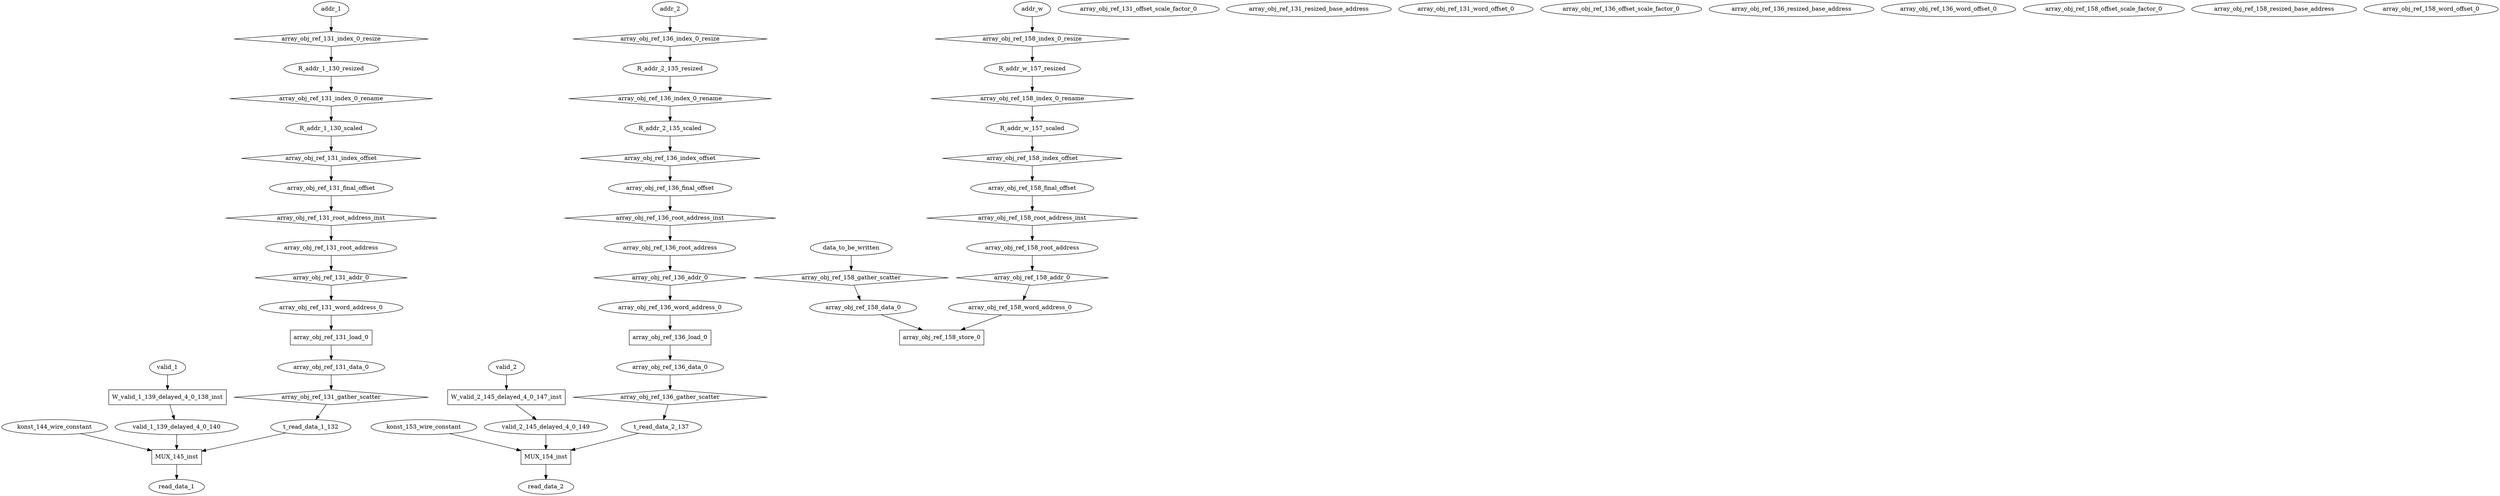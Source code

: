 digraph data_path {
  R_addr_1_130_resized [shape=ellipse];
  R_addr_1_130_scaled [shape=ellipse];
  R_addr_2_135_resized [shape=ellipse];
  R_addr_2_135_scaled [shape=ellipse];
  R_addr_w_157_resized [shape=ellipse];
  R_addr_w_157_scaled [shape=ellipse];
  array_obj_ref_131_data_0 [shape=ellipse];
  array_obj_ref_131_final_offset [shape=ellipse];
  array_obj_ref_131_offset_scale_factor_0 [shape=ellipse];
  array_obj_ref_131_resized_base_address [shape=ellipse];
  array_obj_ref_131_root_address [shape=ellipse];
  array_obj_ref_131_word_address_0 [shape=ellipse];
  array_obj_ref_131_word_offset_0 [shape=ellipse];
  array_obj_ref_136_data_0 [shape=ellipse];
  array_obj_ref_136_final_offset [shape=ellipse];
  array_obj_ref_136_offset_scale_factor_0 [shape=ellipse];
  array_obj_ref_136_resized_base_address [shape=ellipse];
  array_obj_ref_136_root_address [shape=ellipse];
  array_obj_ref_136_word_address_0 [shape=ellipse];
  array_obj_ref_136_word_offset_0 [shape=ellipse];
  array_obj_ref_158_data_0 [shape=ellipse];
  array_obj_ref_158_final_offset [shape=ellipse];
  array_obj_ref_158_offset_scale_factor_0 [shape=ellipse];
  array_obj_ref_158_resized_base_address [shape=ellipse];
  array_obj_ref_158_root_address [shape=ellipse];
  array_obj_ref_158_word_address_0 [shape=ellipse];
  array_obj_ref_158_word_offset_0 [shape=ellipse];
  konst_144_wire_constant [shape=ellipse];
  konst_153_wire_constant [shape=ellipse];
  t_read_data_1_132 [shape=ellipse];
  t_read_data_2_137 [shape=ellipse];
  valid_1_139_delayed_4_0_140 [shape=ellipse];
  valid_2_145_delayed_4_0_149 [shape=ellipse];
  MUX_145_inst [shape=rectangle];
valid_1_139_delayed_4_0_140  -> MUX_145_inst;
t_read_data_1_132  -> MUX_145_inst;
konst_144_wire_constant  -> MUX_145_inst;
MUX_145_inst -> read_data_1;
  MUX_154_inst [shape=rectangle];
valid_2_145_delayed_4_0_149  -> MUX_154_inst;
t_read_data_2_137  -> MUX_154_inst;
konst_153_wire_constant  -> MUX_154_inst;
MUX_154_inst -> read_data_2;
  W_valid_1_139_delayed_4_0_138_inst [shape=rectangle];
valid_1  -> W_valid_1_139_delayed_4_0_138_inst;
W_valid_1_139_delayed_4_0_138_inst -> valid_1_139_delayed_4_0_140;
  W_valid_2_145_delayed_4_0_147_inst [shape=rectangle];
valid_2  -> W_valid_2_145_delayed_4_0_147_inst;
W_valid_2_145_delayed_4_0_147_inst -> valid_2_145_delayed_4_0_149;
  array_obj_ref_131_addr_0 [shape=diamond];
array_obj_ref_131_root_address  -> array_obj_ref_131_addr_0;
array_obj_ref_131_addr_0 -> array_obj_ref_131_word_address_0;
  array_obj_ref_131_gather_scatter [shape=diamond];
array_obj_ref_131_data_0  -> array_obj_ref_131_gather_scatter;
array_obj_ref_131_gather_scatter -> t_read_data_1_132;
  array_obj_ref_131_index_0_rename [shape=diamond];
R_addr_1_130_resized  -> array_obj_ref_131_index_0_rename;
array_obj_ref_131_index_0_rename -> R_addr_1_130_scaled;
  array_obj_ref_131_index_0_resize [shape=diamond];
addr_1  -> array_obj_ref_131_index_0_resize;
array_obj_ref_131_index_0_resize -> R_addr_1_130_resized;
  array_obj_ref_131_index_offset [shape=diamond];
R_addr_1_130_scaled  -> array_obj_ref_131_index_offset;
array_obj_ref_131_index_offset -> array_obj_ref_131_final_offset;
  array_obj_ref_131_load_0 [shape=rectangle];
array_obj_ref_131_word_address_0  -> array_obj_ref_131_load_0;
array_obj_ref_131_load_0 -> array_obj_ref_131_data_0;
  array_obj_ref_131_root_address_inst [shape=diamond];
array_obj_ref_131_final_offset  -> array_obj_ref_131_root_address_inst;
array_obj_ref_131_root_address_inst -> array_obj_ref_131_root_address;
  array_obj_ref_136_addr_0 [shape=diamond];
array_obj_ref_136_root_address  -> array_obj_ref_136_addr_0;
array_obj_ref_136_addr_0 -> array_obj_ref_136_word_address_0;
  array_obj_ref_136_gather_scatter [shape=diamond];
array_obj_ref_136_data_0  -> array_obj_ref_136_gather_scatter;
array_obj_ref_136_gather_scatter -> t_read_data_2_137;
  array_obj_ref_136_index_0_rename [shape=diamond];
R_addr_2_135_resized  -> array_obj_ref_136_index_0_rename;
array_obj_ref_136_index_0_rename -> R_addr_2_135_scaled;
  array_obj_ref_136_index_0_resize [shape=diamond];
addr_2  -> array_obj_ref_136_index_0_resize;
array_obj_ref_136_index_0_resize -> R_addr_2_135_resized;
  array_obj_ref_136_index_offset [shape=diamond];
R_addr_2_135_scaled  -> array_obj_ref_136_index_offset;
array_obj_ref_136_index_offset -> array_obj_ref_136_final_offset;
  array_obj_ref_136_load_0 [shape=rectangle];
array_obj_ref_136_word_address_0  -> array_obj_ref_136_load_0;
array_obj_ref_136_load_0 -> array_obj_ref_136_data_0;
  array_obj_ref_136_root_address_inst [shape=diamond];
array_obj_ref_136_final_offset  -> array_obj_ref_136_root_address_inst;
array_obj_ref_136_root_address_inst -> array_obj_ref_136_root_address;
  array_obj_ref_158_addr_0 [shape=diamond];
array_obj_ref_158_root_address  -> array_obj_ref_158_addr_0;
array_obj_ref_158_addr_0 -> array_obj_ref_158_word_address_0;
  array_obj_ref_158_gather_scatter [shape=diamond];
data_to_be_written  -> array_obj_ref_158_gather_scatter;
array_obj_ref_158_gather_scatter -> array_obj_ref_158_data_0;
  array_obj_ref_158_index_0_rename [shape=diamond];
R_addr_w_157_resized  -> array_obj_ref_158_index_0_rename;
array_obj_ref_158_index_0_rename -> R_addr_w_157_scaled;
  array_obj_ref_158_index_0_resize [shape=diamond];
addr_w  -> array_obj_ref_158_index_0_resize;
array_obj_ref_158_index_0_resize -> R_addr_w_157_resized;
  array_obj_ref_158_index_offset [shape=diamond];
R_addr_w_157_scaled  -> array_obj_ref_158_index_offset;
array_obj_ref_158_index_offset -> array_obj_ref_158_final_offset;
  array_obj_ref_158_root_address_inst [shape=diamond];
array_obj_ref_158_final_offset  -> array_obj_ref_158_root_address_inst;
array_obj_ref_158_root_address_inst -> array_obj_ref_158_root_address;
  array_obj_ref_158_store_0 [shape=rectangle];
array_obj_ref_158_word_address_0  -> array_obj_ref_158_store_0;
array_obj_ref_158_data_0  -> array_obj_ref_158_store_0;
}
